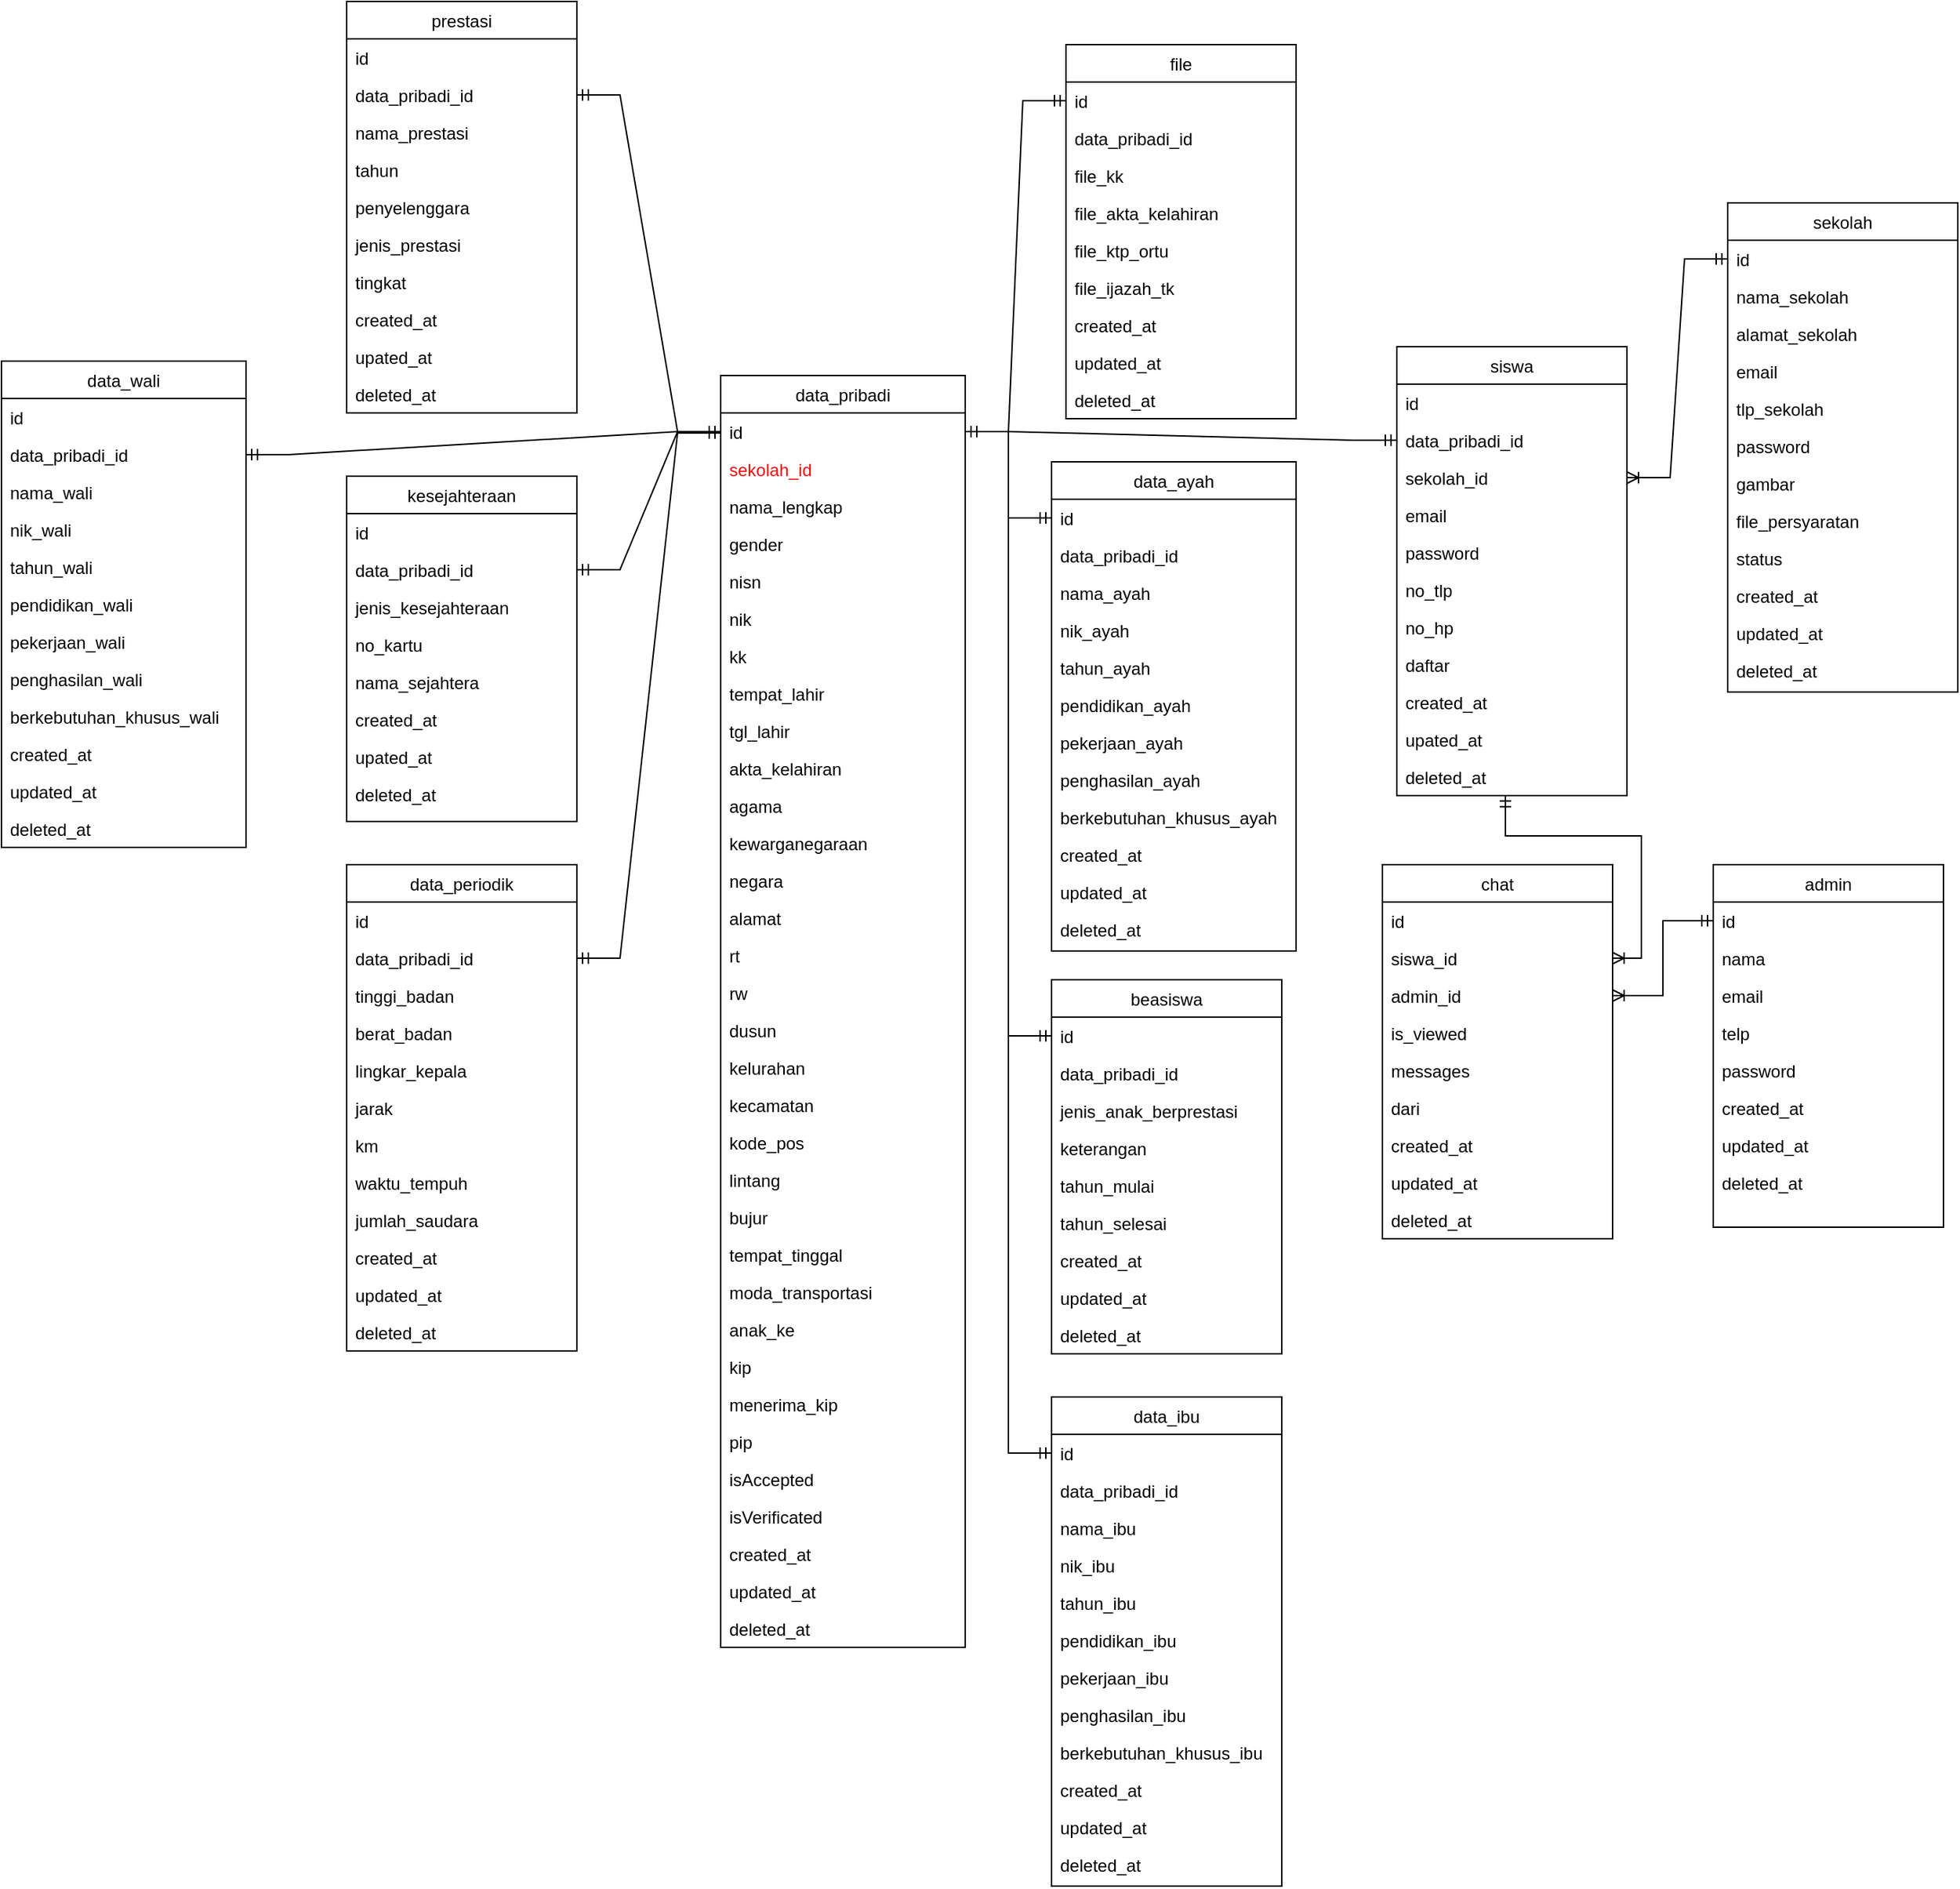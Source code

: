 <mxfile version="21.0.8" type="device"><diagram id="C5RBs43oDa-KdzZeNtuy" name="Page-1"><mxGraphModel dx="1709" dy="1702" grid="1" gridSize="10" guides="1" tooltips="1" connect="1" arrows="1" fold="1" page="1" pageScale="1" pageWidth="827" pageHeight="1169" math="0" shadow="0"><root><mxCell id="WIyWlLk6GJQsqaUBKTNV-0"/><mxCell id="WIyWlLk6GJQsqaUBKTNV-1" parent="WIyWlLk6GJQsqaUBKTNV-0"/><mxCell id="zkfFHV4jXpPFQw0GAbJ--6" value="file" style="swimlane;fontStyle=0;align=center;verticalAlign=top;childLayout=stackLayout;horizontal=1;startSize=26;horizontalStack=0;resizeParent=1;resizeLast=0;collapsible=1;marginBottom=0;rounded=0;shadow=0;strokeWidth=1;" parent="WIyWlLk6GJQsqaUBKTNV-1" vertex="1"><mxGeometry x="290" y="-960" width="160" height="260" as="geometry"><mxRectangle x="130" y="380" width="160" height="26" as="alternateBounds"/></mxGeometry></mxCell><mxCell id="zkfFHV4jXpPFQw0GAbJ--7" value="id" style="text;align=left;verticalAlign=top;spacingLeft=4;spacingRight=4;overflow=hidden;rotatable=0;points=[[0,0.5],[1,0.5]];portConstraint=eastwest;" parent="zkfFHV4jXpPFQw0GAbJ--6" vertex="1"><mxGeometry y="26" width="160" height="26" as="geometry"/></mxCell><mxCell id="zkfFHV4jXpPFQw0GAbJ--8" value="data_pribadi_id" style="text;align=left;verticalAlign=top;spacingLeft=4;spacingRight=4;overflow=hidden;rotatable=0;points=[[0,0.5],[1,0.5]];portConstraint=eastwest;rounded=0;shadow=0;html=0;" parent="zkfFHV4jXpPFQw0GAbJ--6" vertex="1"><mxGeometry y="52" width="160" height="26" as="geometry"/></mxCell><mxCell id="zkfFHV4jXpPFQw0GAbJ--10" value="file_kk" style="text;align=left;verticalAlign=top;spacingLeft=4;spacingRight=4;overflow=hidden;rotatable=0;points=[[0,0.5],[1,0.5]];portConstraint=eastwest;fontStyle=0" parent="zkfFHV4jXpPFQw0GAbJ--6" vertex="1"><mxGeometry y="78" width="160" height="26" as="geometry"/></mxCell><mxCell id="zkfFHV4jXpPFQw0GAbJ--11" value="file_akta_kelahiran" style="text;align=left;verticalAlign=top;spacingLeft=4;spacingRight=4;overflow=hidden;rotatable=0;points=[[0,0.5],[1,0.5]];portConstraint=eastwest;" parent="zkfFHV4jXpPFQw0GAbJ--6" vertex="1"><mxGeometry y="104" width="160" height="26" as="geometry"/></mxCell><mxCell id="XGz8ffp7EtzrBtbNcbw--108" value="file_ktp_ortu" style="text;align=left;verticalAlign=top;spacingLeft=4;spacingRight=4;overflow=hidden;rotatable=0;points=[[0,0.5],[1,0.5]];portConstraint=eastwest;fontStyle=0" parent="zkfFHV4jXpPFQw0GAbJ--6" vertex="1"><mxGeometry y="130" width="160" height="26" as="geometry"/></mxCell><mxCell id="XGz8ffp7EtzrBtbNcbw--109" value="file_ijazah_tk" style="text;align=left;verticalAlign=top;spacingLeft=4;spacingRight=4;overflow=hidden;rotatable=0;points=[[0,0.5],[1,0.5]];portConstraint=eastwest;fontStyle=0" parent="zkfFHV4jXpPFQw0GAbJ--6" vertex="1"><mxGeometry y="156" width="160" height="26" as="geometry"/></mxCell><mxCell id="XGz8ffp7EtzrBtbNcbw--124" value="created_at" style="text;align=left;verticalAlign=top;spacingLeft=4;spacingRight=4;overflow=hidden;rotatable=0;points=[[0,0.5],[1,0.5]];portConstraint=eastwest;fontStyle=0" parent="zkfFHV4jXpPFQw0GAbJ--6" vertex="1"><mxGeometry y="182" width="160" height="26" as="geometry"/></mxCell><mxCell id="XGz8ffp7EtzrBtbNcbw--125" value="updated_at" style="text;align=left;verticalAlign=top;spacingLeft=4;spacingRight=4;overflow=hidden;rotatable=0;points=[[0,0.5],[1,0.5]];portConstraint=eastwest;fontStyle=0" parent="zkfFHV4jXpPFQw0GAbJ--6" vertex="1"><mxGeometry y="208" width="160" height="26" as="geometry"/></mxCell><mxCell id="XGz8ffp7EtzrBtbNcbw--126" value="deleted_at" style="text;align=left;verticalAlign=top;spacingLeft=4;spacingRight=4;overflow=hidden;rotatable=0;points=[[0,0.5],[1,0.5]];portConstraint=eastwest;fontStyle=0" parent="zkfFHV4jXpPFQw0GAbJ--6" vertex="1"><mxGeometry y="234" width="160" height="26" as="geometry"/></mxCell><mxCell id="zkfFHV4jXpPFQw0GAbJ--13" value="beasiswa" style="swimlane;fontStyle=0;align=center;verticalAlign=top;childLayout=stackLayout;horizontal=1;startSize=26;horizontalStack=0;resizeParent=1;resizeLast=0;collapsible=1;marginBottom=0;rounded=0;shadow=0;strokeWidth=1;" parent="WIyWlLk6GJQsqaUBKTNV-1" vertex="1"><mxGeometry x="280" y="-310" width="160" height="260" as="geometry"><mxRectangle x="340" y="380" width="170" height="26" as="alternateBounds"/></mxGeometry></mxCell><mxCell id="zkfFHV4jXpPFQw0GAbJ--14" value="id" style="text;align=left;verticalAlign=top;spacingLeft=4;spacingRight=4;overflow=hidden;rotatable=0;points=[[0,0.5],[1,0.5]];portConstraint=eastwest;" parent="zkfFHV4jXpPFQw0GAbJ--13" vertex="1"><mxGeometry y="26" width="160" height="26" as="geometry"/></mxCell><mxCell id="XGz8ffp7EtzrBtbNcbw--8" value="data_pribadi_id" style="text;align=left;verticalAlign=top;spacingLeft=4;spacingRight=4;overflow=hidden;rotatable=0;points=[[0,0.5],[1,0.5]];portConstraint=eastwest;" parent="zkfFHV4jXpPFQw0GAbJ--13" vertex="1"><mxGeometry y="52" width="160" height="26" as="geometry"/></mxCell><mxCell id="XGz8ffp7EtzrBtbNcbw--9" value="jenis_anak_berprestasi" style="text;align=left;verticalAlign=top;spacingLeft=4;spacingRight=4;overflow=hidden;rotatable=0;points=[[0,0.5],[1,0.5]];portConstraint=eastwest;" parent="zkfFHV4jXpPFQw0GAbJ--13" vertex="1"><mxGeometry y="78" width="160" height="26" as="geometry"/></mxCell><mxCell id="XGz8ffp7EtzrBtbNcbw--10" value="keterangan" style="text;align=left;verticalAlign=top;spacingLeft=4;spacingRight=4;overflow=hidden;rotatable=0;points=[[0,0.5],[1,0.5]];portConstraint=eastwest;" parent="zkfFHV4jXpPFQw0GAbJ--13" vertex="1"><mxGeometry y="104" width="160" height="26" as="geometry"/></mxCell><mxCell id="XGz8ffp7EtzrBtbNcbw--11" value="tahun_mulai" style="text;align=left;verticalAlign=top;spacingLeft=4;spacingRight=4;overflow=hidden;rotatable=0;points=[[0,0.5],[1,0.5]];portConstraint=eastwest;" parent="zkfFHV4jXpPFQw0GAbJ--13" vertex="1"><mxGeometry y="130" width="160" height="26" as="geometry"/></mxCell><mxCell id="XGz8ffp7EtzrBtbNcbw--12" value="tahun_selesai" style="text;align=left;verticalAlign=top;spacingLeft=4;spacingRight=4;overflow=hidden;rotatable=0;points=[[0,0.5],[1,0.5]];portConstraint=eastwest;" parent="zkfFHV4jXpPFQw0GAbJ--13" vertex="1"><mxGeometry y="156" width="160" height="26" as="geometry"/></mxCell><mxCell id="XGz8ffp7EtzrBtbNcbw--29" value="created_at" style="text;align=left;verticalAlign=top;spacingLeft=4;spacingRight=4;overflow=hidden;rotatable=0;points=[[0,0.5],[1,0.5]];portConstraint=eastwest;" parent="zkfFHV4jXpPFQw0GAbJ--13" vertex="1"><mxGeometry y="182" width="160" height="26" as="geometry"/></mxCell><mxCell id="XGz8ffp7EtzrBtbNcbw--30" value="updated_at" style="text;align=left;verticalAlign=top;spacingLeft=4;spacingRight=4;overflow=hidden;rotatable=0;points=[[0,0.5],[1,0.5]];portConstraint=eastwest;" parent="zkfFHV4jXpPFQw0GAbJ--13" vertex="1"><mxGeometry y="208" width="160" height="26" as="geometry"/></mxCell><mxCell id="XGz8ffp7EtzrBtbNcbw--31" value="deleted_at" style="text;align=left;verticalAlign=top;spacingLeft=4;spacingRight=4;overflow=hidden;rotatable=0;points=[[0,0.5],[1,0.5]];portConstraint=eastwest;" parent="zkfFHV4jXpPFQw0GAbJ--13" vertex="1"><mxGeometry y="234" width="160" height="26" as="geometry"/></mxCell><mxCell id="zkfFHV4jXpPFQw0GAbJ--17" value="sekolah" style="swimlane;fontStyle=0;align=center;verticalAlign=top;childLayout=stackLayout;horizontal=1;startSize=26;horizontalStack=0;resizeParent=1;resizeLast=0;collapsible=1;marginBottom=0;rounded=0;shadow=0;strokeWidth=1;" parent="WIyWlLk6GJQsqaUBKTNV-1" vertex="1"><mxGeometry x="750" y="-850" width="160" height="340" as="geometry"><mxRectangle x="550" y="140" width="160" height="26" as="alternateBounds"/></mxGeometry></mxCell><mxCell id="zkfFHV4jXpPFQw0GAbJ--18" value="id" style="text;align=left;verticalAlign=top;spacingLeft=4;spacingRight=4;overflow=hidden;rotatable=0;points=[[0,0.5],[1,0.5]];portConstraint=eastwest;" parent="zkfFHV4jXpPFQw0GAbJ--17" vertex="1"><mxGeometry y="26" width="160" height="26" as="geometry"/></mxCell><mxCell id="zkfFHV4jXpPFQw0GAbJ--19" value="nama_sekolah" style="text;align=left;verticalAlign=top;spacingLeft=4;spacingRight=4;overflow=hidden;rotatable=0;points=[[0,0.5],[1,0.5]];portConstraint=eastwest;rounded=0;shadow=0;html=0;" parent="zkfFHV4jXpPFQw0GAbJ--17" vertex="1"><mxGeometry y="52" width="160" height="26" as="geometry"/></mxCell><mxCell id="zkfFHV4jXpPFQw0GAbJ--20" value="alamat_sekolah" style="text;align=left;verticalAlign=top;spacingLeft=4;spacingRight=4;overflow=hidden;rotatable=0;points=[[0,0.5],[1,0.5]];portConstraint=eastwest;rounded=0;shadow=0;html=0;" parent="zkfFHV4jXpPFQw0GAbJ--17" vertex="1"><mxGeometry y="78" width="160" height="26" as="geometry"/></mxCell><mxCell id="zkfFHV4jXpPFQw0GAbJ--21" value="email" style="text;align=left;verticalAlign=top;spacingLeft=4;spacingRight=4;overflow=hidden;rotatable=0;points=[[0,0.5],[1,0.5]];portConstraint=eastwest;rounded=0;shadow=0;html=0;" parent="zkfFHV4jXpPFQw0GAbJ--17" vertex="1"><mxGeometry y="104" width="160" height="26" as="geometry"/></mxCell><mxCell id="zkfFHV4jXpPFQw0GAbJ--22" value="tlp_sekolah" style="text;align=left;verticalAlign=top;spacingLeft=4;spacingRight=4;overflow=hidden;rotatable=0;points=[[0,0.5],[1,0.5]];portConstraint=eastwest;rounded=0;shadow=0;html=0;" parent="zkfFHV4jXpPFQw0GAbJ--17" vertex="1"><mxGeometry y="130" width="160" height="26" as="geometry"/></mxCell><mxCell id="XGz8ffp7EtzrBtbNcbw--4" value="password" style="text;align=left;verticalAlign=top;spacingLeft=4;spacingRight=4;overflow=hidden;rotatable=0;points=[[0,0.5],[1,0.5]];portConstraint=eastwest;rounded=0;shadow=0;html=0;" parent="zkfFHV4jXpPFQw0GAbJ--17" vertex="1"><mxGeometry y="156" width="160" height="26" as="geometry"/></mxCell><mxCell id="XGz8ffp7EtzrBtbNcbw--5" value="gambar" style="text;align=left;verticalAlign=top;spacingLeft=4;spacingRight=4;overflow=hidden;rotatable=0;points=[[0,0.5],[1,0.5]];portConstraint=eastwest;rounded=0;shadow=0;html=0;" parent="zkfFHV4jXpPFQw0GAbJ--17" vertex="1"><mxGeometry y="182" width="160" height="26" as="geometry"/></mxCell><mxCell id="XGz8ffp7EtzrBtbNcbw--6" value="file_persyaratan" style="text;align=left;verticalAlign=top;spacingLeft=4;spacingRight=4;overflow=hidden;rotatable=0;points=[[0,0.5],[1,0.5]];portConstraint=eastwest;rounded=0;shadow=0;html=0;" parent="zkfFHV4jXpPFQw0GAbJ--17" vertex="1"><mxGeometry y="208" width="160" height="26" as="geometry"/></mxCell><mxCell id="XGz8ffp7EtzrBtbNcbw--7" value="status" style="text;align=left;verticalAlign=top;spacingLeft=4;spacingRight=4;overflow=hidden;rotatable=0;points=[[0,0.5],[1,0.5]];portConstraint=eastwest;rounded=0;shadow=0;html=0;" parent="zkfFHV4jXpPFQw0GAbJ--17" vertex="1"><mxGeometry y="234" width="160" height="26" as="geometry"/></mxCell><mxCell id="XGz8ffp7EtzrBtbNcbw--23" value="created_at" style="text;align=left;verticalAlign=top;spacingLeft=4;spacingRight=4;overflow=hidden;rotatable=0;points=[[0,0.5],[1,0.5]];portConstraint=eastwest;rounded=0;shadow=0;html=0;" parent="zkfFHV4jXpPFQw0GAbJ--17" vertex="1"><mxGeometry y="260" width="160" height="26" as="geometry"/></mxCell><mxCell id="XGz8ffp7EtzrBtbNcbw--24" value="updated_at" style="text;align=left;verticalAlign=top;spacingLeft=4;spacingRight=4;overflow=hidden;rotatable=0;points=[[0,0.5],[1,0.5]];portConstraint=eastwest;rounded=0;shadow=0;html=0;" parent="zkfFHV4jXpPFQw0GAbJ--17" vertex="1"><mxGeometry y="286" width="160" height="26" as="geometry"/></mxCell><mxCell id="XGz8ffp7EtzrBtbNcbw--25" value="deleted_at" style="text;align=left;verticalAlign=top;spacingLeft=4;spacingRight=4;overflow=hidden;rotatable=0;points=[[0,0.5],[1,0.5]];portConstraint=eastwest;rounded=0;shadow=0;html=0;" parent="zkfFHV4jXpPFQw0GAbJ--17" vertex="1"><mxGeometry y="312" width="160" height="26" as="geometry"/></mxCell><mxCell id="XGz8ffp7EtzrBtbNcbw--13" value="data_ayah" style="swimlane;fontStyle=0;align=center;verticalAlign=top;childLayout=stackLayout;horizontal=1;startSize=26;horizontalStack=0;resizeParent=1;resizeLast=0;collapsible=1;marginBottom=0;rounded=0;shadow=0;strokeWidth=1;" parent="WIyWlLk6GJQsqaUBKTNV-1" vertex="1"><mxGeometry x="280" y="-670" width="170" height="340" as="geometry"><mxRectangle x="550" y="140" width="160" height="26" as="alternateBounds"/></mxGeometry></mxCell><mxCell id="XGz8ffp7EtzrBtbNcbw--14" value="id" style="text;align=left;verticalAlign=top;spacingLeft=4;spacingRight=4;overflow=hidden;rotatable=0;points=[[0,0.5],[1,0.5]];portConstraint=eastwest;" parent="XGz8ffp7EtzrBtbNcbw--13" vertex="1"><mxGeometry y="26" width="170" height="26" as="geometry"/></mxCell><mxCell id="XGz8ffp7EtzrBtbNcbw--70" value="data_pribadi_id" style="text;align=left;verticalAlign=top;spacingLeft=4;spacingRight=4;overflow=hidden;rotatable=0;points=[[0,0.5],[1,0.5]];portConstraint=eastwest;rounded=0;shadow=0;html=0;" parent="XGz8ffp7EtzrBtbNcbw--13" vertex="1"><mxGeometry y="52" width="170" height="26" as="geometry"/></mxCell><mxCell id="XGz8ffp7EtzrBtbNcbw--15" value="nama_ayah" style="text;align=left;verticalAlign=top;spacingLeft=4;spacingRight=4;overflow=hidden;rotatable=0;points=[[0,0.5],[1,0.5]];portConstraint=eastwest;rounded=0;shadow=0;html=0;" parent="XGz8ffp7EtzrBtbNcbw--13" vertex="1"><mxGeometry y="78" width="170" height="26" as="geometry"/></mxCell><mxCell id="XGz8ffp7EtzrBtbNcbw--16" value="nik_ayah" style="text;align=left;verticalAlign=top;spacingLeft=4;spacingRight=4;overflow=hidden;rotatable=0;points=[[0,0.5],[1,0.5]];portConstraint=eastwest;rounded=0;shadow=0;html=0;" parent="XGz8ffp7EtzrBtbNcbw--13" vertex="1"><mxGeometry y="104" width="170" height="26" as="geometry"/></mxCell><mxCell id="XGz8ffp7EtzrBtbNcbw--17" value="tahun_ayah" style="text;align=left;verticalAlign=top;spacingLeft=4;spacingRight=4;overflow=hidden;rotatable=0;points=[[0,0.5],[1,0.5]];portConstraint=eastwest;rounded=0;shadow=0;html=0;" parent="XGz8ffp7EtzrBtbNcbw--13" vertex="1"><mxGeometry y="130" width="170" height="26" as="geometry"/></mxCell><mxCell id="XGz8ffp7EtzrBtbNcbw--18" value="pendidikan_ayah" style="text;align=left;verticalAlign=top;spacingLeft=4;spacingRight=4;overflow=hidden;rotatable=0;points=[[0,0.5],[1,0.5]];portConstraint=eastwest;rounded=0;shadow=0;html=0;" parent="XGz8ffp7EtzrBtbNcbw--13" vertex="1"><mxGeometry y="156" width="170" height="26" as="geometry"/></mxCell><mxCell id="XGz8ffp7EtzrBtbNcbw--19" value="pekerjaan_ayah" style="text;align=left;verticalAlign=top;spacingLeft=4;spacingRight=4;overflow=hidden;rotatable=0;points=[[0,0.5],[1,0.5]];portConstraint=eastwest;rounded=0;shadow=0;html=0;" parent="XGz8ffp7EtzrBtbNcbw--13" vertex="1"><mxGeometry y="182" width="170" height="26" as="geometry"/></mxCell><mxCell id="XGz8ffp7EtzrBtbNcbw--20" value="penghasilan_ayah" style="text;align=left;verticalAlign=top;spacingLeft=4;spacingRight=4;overflow=hidden;rotatable=0;points=[[0,0.5],[1,0.5]];portConstraint=eastwest;rounded=0;shadow=0;html=0;" parent="XGz8ffp7EtzrBtbNcbw--13" vertex="1"><mxGeometry y="208" width="170" height="26" as="geometry"/></mxCell><mxCell id="XGz8ffp7EtzrBtbNcbw--21" value="berkebutuhan_khusus_ayah" style="text;align=left;verticalAlign=top;spacingLeft=4;spacingRight=4;overflow=hidden;rotatable=0;points=[[0,0.5],[1,0.5]];portConstraint=eastwest;rounded=0;shadow=0;html=0;" parent="XGz8ffp7EtzrBtbNcbw--13" vertex="1"><mxGeometry y="234" width="170" height="26" as="geometry"/></mxCell><mxCell id="XGz8ffp7EtzrBtbNcbw--22" value="created_at" style="text;align=left;verticalAlign=top;spacingLeft=4;spacingRight=4;overflow=hidden;rotatable=0;points=[[0,0.5],[1,0.5]];portConstraint=eastwest;rounded=0;shadow=0;html=0;" parent="XGz8ffp7EtzrBtbNcbw--13" vertex="1"><mxGeometry y="260" width="170" height="26" as="geometry"/></mxCell><mxCell id="XGz8ffp7EtzrBtbNcbw--32" value="updated_at" style="text;align=left;verticalAlign=top;spacingLeft=4;spacingRight=4;overflow=hidden;rotatable=0;points=[[0,0.5],[1,0.5]];portConstraint=eastwest;rounded=0;shadow=0;html=0;" parent="XGz8ffp7EtzrBtbNcbw--13" vertex="1"><mxGeometry y="286" width="170" height="26" as="geometry"/></mxCell><mxCell id="XGz8ffp7EtzrBtbNcbw--33" value="deleted_at" style="text;align=left;verticalAlign=top;spacingLeft=4;spacingRight=4;overflow=hidden;rotatable=0;points=[[0,0.5],[1,0.5]];portConstraint=eastwest;rounded=0;shadow=0;html=0;" parent="XGz8ffp7EtzrBtbNcbw--13" vertex="1"><mxGeometry y="312" width="170" height="26" as="geometry"/></mxCell><mxCell id="XGz8ffp7EtzrBtbNcbw--34" value="data_ibu" style="swimlane;fontStyle=0;align=center;verticalAlign=top;childLayout=stackLayout;horizontal=1;startSize=26;horizontalStack=0;resizeParent=1;resizeLast=0;collapsible=1;marginBottom=0;rounded=0;shadow=0;strokeWidth=1;" parent="WIyWlLk6GJQsqaUBKTNV-1" vertex="1"><mxGeometry x="280" y="-20" width="160" height="340" as="geometry"><mxRectangle x="550" y="140" width="160" height="26" as="alternateBounds"/></mxGeometry></mxCell><mxCell id="XGz8ffp7EtzrBtbNcbw--35" value="id" style="text;align=left;verticalAlign=top;spacingLeft=4;spacingRight=4;overflow=hidden;rotatable=0;points=[[0,0.5],[1,0.5]];portConstraint=eastwest;" parent="XGz8ffp7EtzrBtbNcbw--34" vertex="1"><mxGeometry y="26" width="160" height="26" as="geometry"/></mxCell><mxCell id="XGz8ffp7EtzrBtbNcbw--71" value="data_pribadi_id" style="text;align=left;verticalAlign=top;spacingLeft=4;spacingRight=4;overflow=hidden;rotatable=0;points=[[0,0.5],[1,0.5]];portConstraint=eastwest;rounded=0;shadow=0;html=0;" parent="XGz8ffp7EtzrBtbNcbw--34" vertex="1"><mxGeometry y="52" width="160" height="26" as="geometry"/></mxCell><mxCell id="XGz8ffp7EtzrBtbNcbw--36" value="nama_ibu" style="text;align=left;verticalAlign=top;spacingLeft=4;spacingRight=4;overflow=hidden;rotatable=0;points=[[0,0.5],[1,0.5]];portConstraint=eastwest;rounded=0;shadow=0;html=0;" parent="XGz8ffp7EtzrBtbNcbw--34" vertex="1"><mxGeometry y="78" width="160" height="26" as="geometry"/></mxCell><mxCell id="XGz8ffp7EtzrBtbNcbw--37" value="nik_ibu" style="text;align=left;verticalAlign=top;spacingLeft=4;spacingRight=4;overflow=hidden;rotatable=0;points=[[0,0.5],[1,0.5]];portConstraint=eastwest;rounded=0;shadow=0;html=0;" parent="XGz8ffp7EtzrBtbNcbw--34" vertex="1"><mxGeometry y="104" width="160" height="26" as="geometry"/></mxCell><mxCell id="XGz8ffp7EtzrBtbNcbw--38" value="tahun_ibu" style="text;align=left;verticalAlign=top;spacingLeft=4;spacingRight=4;overflow=hidden;rotatable=0;points=[[0,0.5],[1,0.5]];portConstraint=eastwest;rounded=0;shadow=0;html=0;" parent="XGz8ffp7EtzrBtbNcbw--34" vertex="1"><mxGeometry y="130" width="160" height="26" as="geometry"/></mxCell><mxCell id="XGz8ffp7EtzrBtbNcbw--39" value="pendidikan_ibu" style="text;align=left;verticalAlign=top;spacingLeft=4;spacingRight=4;overflow=hidden;rotatable=0;points=[[0,0.5],[1,0.5]];portConstraint=eastwest;rounded=0;shadow=0;html=0;" parent="XGz8ffp7EtzrBtbNcbw--34" vertex="1"><mxGeometry y="156" width="160" height="26" as="geometry"/></mxCell><mxCell id="XGz8ffp7EtzrBtbNcbw--40" value="pekerjaan_ibu" style="text;align=left;verticalAlign=top;spacingLeft=4;spacingRight=4;overflow=hidden;rotatable=0;points=[[0,0.5],[1,0.5]];portConstraint=eastwest;rounded=0;shadow=0;html=0;" parent="XGz8ffp7EtzrBtbNcbw--34" vertex="1"><mxGeometry y="182" width="160" height="26" as="geometry"/></mxCell><mxCell id="XGz8ffp7EtzrBtbNcbw--41" value="penghasilan_ibu" style="text;align=left;verticalAlign=top;spacingLeft=4;spacingRight=4;overflow=hidden;rotatable=0;points=[[0,0.5],[1,0.5]];portConstraint=eastwest;rounded=0;shadow=0;html=0;" parent="XGz8ffp7EtzrBtbNcbw--34" vertex="1"><mxGeometry y="208" width="160" height="26" as="geometry"/></mxCell><mxCell id="XGz8ffp7EtzrBtbNcbw--42" value="berkebutuhan_khusus_ibu" style="text;align=left;verticalAlign=top;spacingLeft=4;spacingRight=4;overflow=hidden;rotatable=0;points=[[0,0.5],[1,0.5]];portConstraint=eastwest;rounded=0;shadow=0;html=0;" parent="XGz8ffp7EtzrBtbNcbw--34" vertex="1"><mxGeometry y="234" width="160" height="26" as="geometry"/></mxCell><mxCell id="XGz8ffp7EtzrBtbNcbw--43" value="created_at" style="text;align=left;verticalAlign=top;spacingLeft=4;spacingRight=4;overflow=hidden;rotatable=0;points=[[0,0.5],[1,0.5]];portConstraint=eastwest;rounded=0;shadow=0;html=0;" parent="XGz8ffp7EtzrBtbNcbw--34" vertex="1"><mxGeometry y="260" width="160" height="26" as="geometry"/></mxCell><mxCell id="XGz8ffp7EtzrBtbNcbw--44" value="updated_at" style="text;align=left;verticalAlign=top;spacingLeft=4;spacingRight=4;overflow=hidden;rotatable=0;points=[[0,0.5],[1,0.5]];portConstraint=eastwest;rounded=0;shadow=0;html=0;" parent="XGz8ffp7EtzrBtbNcbw--34" vertex="1"><mxGeometry y="286" width="160" height="26" as="geometry"/></mxCell><mxCell id="XGz8ffp7EtzrBtbNcbw--45" value="deleted_at" style="text;align=left;verticalAlign=top;spacingLeft=4;spacingRight=4;overflow=hidden;rotatable=0;points=[[0,0.5],[1,0.5]];portConstraint=eastwest;rounded=0;shadow=0;html=0;" parent="XGz8ffp7EtzrBtbNcbw--34" vertex="1"><mxGeometry y="312" width="160" height="26" as="geometry"/></mxCell><mxCell id="XGz8ffp7EtzrBtbNcbw--46" value="data_wali" style="swimlane;fontStyle=0;align=center;verticalAlign=top;childLayout=stackLayout;horizontal=1;startSize=26;horizontalStack=0;resizeParent=1;resizeLast=0;collapsible=1;marginBottom=0;rounded=0;shadow=0;strokeWidth=1;" parent="WIyWlLk6GJQsqaUBKTNV-1" vertex="1"><mxGeometry x="-450" y="-740" width="170" height="338" as="geometry"><mxRectangle x="550" y="140" width="160" height="26" as="alternateBounds"/></mxGeometry></mxCell><mxCell id="XGz8ffp7EtzrBtbNcbw--47" value="id" style="text;align=left;verticalAlign=top;spacingLeft=4;spacingRight=4;overflow=hidden;rotatable=0;points=[[0,0.5],[1,0.5]];portConstraint=eastwest;" parent="XGz8ffp7EtzrBtbNcbw--46" vertex="1"><mxGeometry y="26" width="170" height="26" as="geometry"/></mxCell><mxCell id="XGz8ffp7EtzrBtbNcbw--72" value="data_pribadi_id" style="text;align=left;verticalAlign=top;spacingLeft=4;spacingRight=4;overflow=hidden;rotatable=0;points=[[0,0.5],[1,0.5]];portConstraint=eastwest;rounded=0;shadow=0;html=0;" parent="XGz8ffp7EtzrBtbNcbw--46" vertex="1"><mxGeometry y="52" width="170" height="26" as="geometry"/></mxCell><mxCell id="XGz8ffp7EtzrBtbNcbw--48" value="nama_wali" style="text;align=left;verticalAlign=top;spacingLeft=4;spacingRight=4;overflow=hidden;rotatable=0;points=[[0,0.5],[1,0.5]];portConstraint=eastwest;rounded=0;shadow=0;html=0;" parent="XGz8ffp7EtzrBtbNcbw--46" vertex="1"><mxGeometry y="78" width="170" height="26" as="geometry"/></mxCell><mxCell id="XGz8ffp7EtzrBtbNcbw--49" value="nik_wali" style="text;align=left;verticalAlign=top;spacingLeft=4;spacingRight=4;overflow=hidden;rotatable=0;points=[[0,0.5],[1,0.5]];portConstraint=eastwest;rounded=0;shadow=0;html=0;" parent="XGz8ffp7EtzrBtbNcbw--46" vertex="1"><mxGeometry y="104" width="170" height="26" as="geometry"/></mxCell><mxCell id="XGz8ffp7EtzrBtbNcbw--50" value="tahun_wali" style="text;align=left;verticalAlign=top;spacingLeft=4;spacingRight=4;overflow=hidden;rotatable=0;points=[[0,0.5],[1,0.5]];portConstraint=eastwest;rounded=0;shadow=0;html=0;" parent="XGz8ffp7EtzrBtbNcbw--46" vertex="1"><mxGeometry y="130" width="170" height="26" as="geometry"/></mxCell><mxCell id="XGz8ffp7EtzrBtbNcbw--51" value="pendidikan_wali" style="text;align=left;verticalAlign=top;spacingLeft=4;spacingRight=4;overflow=hidden;rotatable=0;points=[[0,0.5],[1,0.5]];portConstraint=eastwest;rounded=0;shadow=0;html=0;" parent="XGz8ffp7EtzrBtbNcbw--46" vertex="1"><mxGeometry y="156" width="170" height="26" as="geometry"/></mxCell><mxCell id="XGz8ffp7EtzrBtbNcbw--52" value="pekerjaan_wali" style="text;align=left;verticalAlign=top;spacingLeft=4;spacingRight=4;overflow=hidden;rotatable=0;points=[[0,0.5],[1,0.5]];portConstraint=eastwest;rounded=0;shadow=0;html=0;" parent="XGz8ffp7EtzrBtbNcbw--46" vertex="1"><mxGeometry y="182" width="170" height="26" as="geometry"/></mxCell><mxCell id="XGz8ffp7EtzrBtbNcbw--53" value="penghasilan_wali" style="text;align=left;verticalAlign=top;spacingLeft=4;spacingRight=4;overflow=hidden;rotatable=0;points=[[0,0.5],[1,0.5]];portConstraint=eastwest;rounded=0;shadow=0;html=0;" parent="XGz8ffp7EtzrBtbNcbw--46" vertex="1"><mxGeometry y="208" width="170" height="26" as="geometry"/></mxCell><mxCell id="XGz8ffp7EtzrBtbNcbw--54" value="berkebutuhan_khusus_wali" style="text;align=left;verticalAlign=top;spacingLeft=4;spacingRight=4;overflow=hidden;rotatable=0;points=[[0,0.5],[1,0.5]];portConstraint=eastwest;rounded=0;shadow=0;html=0;" parent="XGz8ffp7EtzrBtbNcbw--46" vertex="1"><mxGeometry y="234" width="170" height="26" as="geometry"/></mxCell><mxCell id="XGz8ffp7EtzrBtbNcbw--55" value="created_at" style="text;align=left;verticalAlign=top;spacingLeft=4;spacingRight=4;overflow=hidden;rotatable=0;points=[[0,0.5],[1,0.5]];portConstraint=eastwest;rounded=0;shadow=0;html=0;" parent="XGz8ffp7EtzrBtbNcbw--46" vertex="1"><mxGeometry y="260" width="170" height="26" as="geometry"/></mxCell><mxCell id="XGz8ffp7EtzrBtbNcbw--56" value="updated_at" style="text;align=left;verticalAlign=top;spacingLeft=4;spacingRight=4;overflow=hidden;rotatable=0;points=[[0,0.5],[1,0.5]];portConstraint=eastwest;rounded=0;shadow=0;html=0;" parent="XGz8ffp7EtzrBtbNcbw--46" vertex="1"><mxGeometry y="286" width="170" height="26" as="geometry"/></mxCell><mxCell id="XGz8ffp7EtzrBtbNcbw--57" value="deleted_at" style="text;align=left;verticalAlign=top;spacingLeft=4;spacingRight=4;overflow=hidden;rotatable=0;points=[[0,0.5],[1,0.5]];portConstraint=eastwest;rounded=0;shadow=0;html=0;" parent="XGz8ffp7EtzrBtbNcbw--46" vertex="1"><mxGeometry y="312" width="170" height="26" as="geometry"/></mxCell><mxCell id="XGz8ffp7EtzrBtbNcbw--58" value="data_periodik" style="swimlane;fontStyle=0;align=center;verticalAlign=top;childLayout=stackLayout;horizontal=1;startSize=26;horizontalStack=0;resizeParent=1;resizeLast=0;collapsible=1;marginBottom=0;rounded=0;shadow=0;strokeWidth=1;" parent="WIyWlLk6GJQsqaUBKTNV-1" vertex="1"><mxGeometry x="-210" y="-390" width="160" height="338" as="geometry"><mxRectangle x="550" y="140" width="160" height="26" as="alternateBounds"/></mxGeometry></mxCell><mxCell id="XGz8ffp7EtzrBtbNcbw--59" value="id" style="text;align=left;verticalAlign=top;spacingLeft=4;spacingRight=4;overflow=hidden;rotatable=0;points=[[0,0.5],[1,0.5]];portConstraint=eastwest;" parent="XGz8ffp7EtzrBtbNcbw--58" vertex="1"><mxGeometry y="26" width="160" height="26" as="geometry"/></mxCell><mxCell id="XGz8ffp7EtzrBtbNcbw--60" value="data_pribadi_id" style="text;align=left;verticalAlign=top;spacingLeft=4;spacingRight=4;overflow=hidden;rotatable=0;points=[[0,0.5],[1,0.5]];portConstraint=eastwest;rounded=0;shadow=0;html=0;" parent="XGz8ffp7EtzrBtbNcbw--58" vertex="1"><mxGeometry y="52" width="160" height="26" as="geometry"/></mxCell><mxCell id="XGz8ffp7EtzrBtbNcbw--61" value="tinggi_badan" style="text;align=left;verticalAlign=top;spacingLeft=4;spacingRight=4;overflow=hidden;rotatable=0;points=[[0,0.5],[1,0.5]];portConstraint=eastwest;rounded=0;shadow=0;html=0;" parent="XGz8ffp7EtzrBtbNcbw--58" vertex="1"><mxGeometry y="78" width="160" height="26" as="geometry"/></mxCell><mxCell id="XGz8ffp7EtzrBtbNcbw--62" value="berat_badan" style="text;align=left;verticalAlign=top;spacingLeft=4;spacingRight=4;overflow=hidden;rotatable=0;points=[[0,0.5],[1,0.5]];portConstraint=eastwest;rounded=0;shadow=0;html=0;" parent="XGz8ffp7EtzrBtbNcbw--58" vertex="1"><mxGeometry y="104" width="160" height="26" as="geometry"/></mxCell><mxCell id="XGz8ffp7EtzrBtbNcbw--63" value="lingkar_kepala" style="text;align=left;verticalAlign=top;spacingLeft=4;spacingRight=4;overflow=hidden;rotatable=0;points=[[0,0.5],[1,0.5]];portConstraint=eastwest;rounded=0;shadow=0;html=0;" parent="XGz8ffp7EtzrBtbNcbw--58" vertex="1"><mxGeometry y="130" width="160" height="26" as="geometry"/></mxCell><mxCell id="XGz8ffp7EtzrBtbNcbw--64" value="jarak" style="text;align=left;verticalAlign=top;spacingLeft=4;spacingRight=4;overflow=hidden;rotatable=0;points=[[0,0.5],[1,0.5]];portConstraint=eastwest;rounded=0;shadow=0;html=0;" parent="XGz8ffp7EtzrBtbNcbw--58" vertex="1"><mxGeometry y="156" width="160" height="26" as="geometry"/></mxCell><mxCell id="XGz8ffp7EtzrBtbNcbw--65" value="km" style="text;align=left;verticalAlign=top;spacingLeft=4;spacingRight=4;overflow=hidden;rotatable=0;points=[[0,0.5],[1,0.5]];portConstraint=eastwest;rounded=0;shadow=0;html=0;" parent="XGz8ffp7EtzrBtbNcbw--58" vertex="1"><mxGeometry y="182" width="160" height="26" as="geometry"/></mxCell><mxCell id="XGz8ffp7EtzrBtbNcbw--66" value="waktu_tempuh" style="text;align=left;verticalAlign=top;spacingLeft=4;spacingRight=4;overflow=hidden;rotatable=0;points=[[0,0.5],[1,0.5]];portConstraint=eastwest;rounded=0;shadow=0;html=0;" parent="XGz8ffp7EtzrBtbNcbw--58" vertex="1"><mxGeometry y="208" width="160" height="26" as="geometry"/></mxCell><mxCell id="XGz8ffp7EtzrBtbNcbw--67" value="jumlah_saudara" style="text;align=left;verticalAlign=top;spacingLeft=4;spacingRight=4;overflow=hidden;rotatable=0;points=[[0,0.5],[1,0.5]];portConstraint=eastwest;rounded=0;shadow=0;html=0;" parent="XGz8ffp7EtzrBtbNcbw--58" vertex="1"><mxGeometry y="234" width="160" height="26" as="geometry"/></mxCell><mxCell id="XGz8ffp7EtzrBtbNcbw--68" value="created_at" style="text;align=left;verticalAlign=top;spacingLeft=4;spacingRight=4;overflow=hidden;rotatable=0;points=[[0,0.5],[1,0.5]];portConstraint=eastwest;rounded=0;shadow=0;html=0;" parent="XGz8ffp7EtzrBtbNcbw--58" vertex="1"><mxGeometry y="260" width="160" height="26" as="geometry"/></mxCell><mxCell id="XGz8ffp7EtzrBtbNcbw--73" value="updated_at" style="text;align=left;verticalAlign=top;spacingLeft=4;spacingRight=4;overflow=hidden;rotatable=0;points=[[0,0.5],[1,0.5]];portConstraint=eastwest;rounded=0;shadow=0;html=0;" parent="XGz8ffp7EtzrBtbNcbw--58" vertex="1"><mxGeometry y="286" width="160" height="26" as="geometry"/></mxCell><mxCell id="XGz8ffp7EtzrBtbNcbw--69" value="deleted_at" style="text;align=left;verticalAlign=top;spacingLeft=4;spacingRight=4;overflow=hidden;rotatable=0;points=[[0,0.5],[1,0.5]];portConstraint=eastwest;rounded=0;shadow=0;html=0;" parent="XGz8ffp7EtzrBtbNcbw--58" vertex="1"><mxGeometry y="312" width="160" height="26" as="geometry"/></mxCell><mxCell id="XGz8ffp7EtzrBtbNcbw--74" value="data_pribadi" style="swimlane;fontStyle=0;align=center;verticalAlign=top;childLayout=stackLayout;horizontal=1;startSize=26;horizontalStack=0;resizeParent=1;resizeLast=0;collapsible=1;marginBottom=0;rounded=0;shadow=0;strokeWidth=1;" parent="WIyWlLk6GJQsqaUBKTNV-1" vertex="1"><mxGeometry x="50" y="-730" width="170" height="884" as="geometry"><mxRectangle x="550" y="140" width="160" height="26" as="alternateBounds"/></mxGeometry></mxCell><mxCell id="XGz8ffp7EtzrBtbNcbw--75" value="id" style="text;align=left;verticalAlign=top;spacingLeft=4;spacingRight=4;overflow=hidden;rotatable=0;points=[[0,0.5],[1,0.5]];portConstraint=eastwest;" parent="XGz8ffp7EtzrBtbNcbw--74" vertex="1"><mxGeometry y="26" width="170" height="26" as="geometry"/></mxCell><mxCell id="XGz8ffp7EtzrBtbNcbw--76" value="sekolah_id" style="text;align=left;verticalAlign=top;spacingLeft=4;spacingRight=4;overflow=hidden;rotatable=0;points=[[0,0.5],[1,0.5]];portConstraint=eastwest;rounded=0;shadow=0;html=0;fontColor=#ed0c0c;" parent="XGz8ffp7EtzrBtbNcbw--74" vertex="1"><mxGeometry y="52" width="170" height="26" as="geometry"/></mxCell><mxCell id="XGz8ffp7EtzrBtbNcbw--77" value="nama_lengkap" style="text;align=left;verticalAlign=top;spacingLeft=4;spacingRight=4;overflow=hidden;rotatable=0;points=[[0,0.5],[1,0.5]];portConstraint=eastwest;rounded=0;shadow=0;html=0;" parent="XGz8ffp7EtzrBtbNcbw--74" vertex="1"><mxGeometry y="78" width="170" height="26" as="geometry"/></mxCell><mxCell id="XGz8ffp7EtzrBtbNcbw--78" value="gender" style="text;align=left;verticalAlign=top;spacingLeft=4;spacingRight=4;overflow=hidden;rotatable=0;points=[[0,0.5],[1,0.5]];portConstraint=eastwest;rounded=0;shadow=0;html=0;" parent="XGz8ffp7EtzrBtbNcbw--74" vertex="1"><mxGeometry y="104" width="170" height="26" as="geometry"/></mxCell><mxCell id="XGz8ffp7EtzrBtbNcbw--79" value="nisn" style="text;align=left;verticalAlign=top;spacingLeft=4;spacingRight=4;overflow=hidden;rotatable=0;points=[[0,0.5],[1,0.5]];portConstraint=eastwest;rounded=0;shadow=0;html=0;" parent="XGz8ffp7EtzrBtbNcbw--74" vertex="1"><mxGeometry y="130" width="170" height="26" as="geometry"/></mxCell><mxCell id="XGz8ffp7EtzrBtbNcbw--80" value="nik" style="text;align=left;verticalAlign=top;spacingLeft=4;spacingRight=4;overflow=hidden;rotatable=0;points=[[0,0.5],[1,0.5]];portConstraint=eastwest;rounded=0;shadow=0;html=0;" parent="XGz8ffp7EtzrBtbNcbw--74" vertex="1"><mxGeometry y="156" width="170" height="26" as="geometry"/></mxCell><mxCell id="XGz8ffp7EtzrBtbNcbw--81" value="kk" style="text;align=left;verticalAlign=top;spacingLeft=4;spacingRight=4;overflow=hidden;rotatable=0;points=[[0,0.5],[1,0.5]];portConstraint=eastwest;rounded=0;shadow=0;html=0;" parent="XGz8ffp7EtzrBtbNcbw--74" vertex="1"><mxGeometry y="182" width="170" height="26" as="geometry"/></mxCell><mxCell id="XGz8ffp7EtzrBtbNcbw--82" value="tempat_lahir" style="text;align=left;verticalAlign=top;spacingLeft=4;spacingRight=4;overflow=hidden;rotatable=0;points=[[0,0.5],[1,0.5]];portConstraint=eastwest;rounded=0;shadow=0;html=0;" parent="XGz8ffp7EtzrBtbNcbw--74" vertex="1"><mxGeometry y="208" width="170" height="26" as="geometry"/></mxCell><mxCell id="XGz8ffp7EtzrBtbNcbw--83" value="tgl_lahir" style="text;align=left;verticalAlign=top;spacingLeft=4;spacingRight=4;overflow=hidden;rotatable=0;points=[[0,0.5],[1,0.5]];portConstraint=eastwest;rounded=0;shadow=0;html=0;" parent="XGz8ffp7EtzrBtbNcbw--74" vertex="1"><mxGeometry y="234" width="170" height="26" as="geometry"/></mxCell><mxCell id="XGz8ffp7EtzrBtbNcbw--84" value="akta_kelahiran" style="text;align=left;verticalAlign=top;spacingLeft=4;spacingRight=4;overflow=hidden;rotatable=0;points=[[0,0.5],[1,0.5]];portConstraint=eastwest;rounded=0;shadow=0;html=0;" parent="XGz8ffp7EtzrBtbNcbw--74" vertex="1"><mxGeometry y="260" width="170" height="26" as="geometry"/></mxCell><mxCell id="XGz8ffp7EtzrBtbNcbw--85" value="agama" style="text;align=left;verticalAlign=top;spacingLeft=4;spacingRight=4;overflow=hidden;rotatable=0;points=[[0,0.5],[1,0.5]];portConstraint=eastwest;rounded=0;shadow=0;html=0;" parent="XGz8ffp7EtzrBtbNcbw--74" vertex="1"><mxGeometry y="286" width="170" height="26" as="geometry"/></mxCell><mxCell id="XGz8ffp7EtzrBtbNcbw--86" value="kewarganegaraan" style="text;align=left;verticalAlign=top;spacingLeft=4;spacingRight=4;overflow=hidden;rotatable=0;points=[[0,0.5],[1,0.5]];portConstraint=eastwest;rounded=0;shadow=0;html=0;" parent="XGz8ffp7EtzrBtbNcbw--74" vertex="1"><mxGeometry y="312" width="170" height="26" as="geometry"/></mxCell><mxCell id="XGz8ffp7EtzrBtbNcbw--87" value="negara" style="text;align=left;verticalAlign=top;spacingLeft=4;spacingRight=4;overflow=hidden;rotatable=0;points=[[0,0.5],[1,0.5]];portConstraint=eastwest;rounded=0;shadow=0;html=0;" parent="XGz8ffp7EtzrBtbNcbw--74" vertex="1"><mxGeometry y="338" width="170" height="26" as="geometry"/></mxCell><mxCell id="XGz8ffp7EtzrBtbNcbw--88" value="alamat" style="text;align=left;verticalAlign=top;spacingLeft=4;spacingRight=4;overflow=hidden;rotatable=0;points=[[0,0.5],[1,0.5]];portConstraint=eastwest;rounded=0;shadow=0;html=0;" parent="XGz8ffp7EtzrBtbNcbw--74" vertex="1"><mxGeometry y="364" width="170" height="26" as="geometry"/></mxCell><mxCell id="XGz8ffp7EtzrBtbNcbw--89" value="rt" style="text;align=left;verticalAlign=top;spacingLeft=4;spacingRight=4;overflow=hidden;rotatable=0;points=[[0,0.5],[1,0.5]];portConstraint=eastwest;rounded=0;shadow=0;html=0;" parent="XGz8ffp7EtzrBtbNcbw--74" vertex="1"><mxGeometry y="390" width="170" height="26" as="geometry"/></mxCell><mxCell id="XGz8ffp7EtzrBtbNcbw--90" value="rw" style="text;align=left;verticalAlign=top;spacingLeft=4;spacingRight=4;overflow=hidden;rotatable=0;points=[[0,0.5],[1,0.5]];portConstraint=eastwest;rounded=0;shadow=0;html=0;" parent="XGz8ffp7EtzrBtbNcbw--74" vertex="1"><mxGeometry y="416" width="170" height="26" as="geometry"/></mxCell><mxCell id="XGz8ffp7EtzrBtbNcbw--91" value="dusun" style="text;align=left;verticalAlign=top;spacingLeft=4;spacingRight=4;overflow=hidden;rotatable=0;points=[[0,0.5],[1,0.5]];portConstraint=eastwest;rounded=0;shadow=0;html=0;" parent="XGz8ffp7EtzrBtbNcbw--74" vertex="1"><mxGeometry y="442" width="170" height="26" as="geometry"/></mxCell><mxCell id="XGz8ffp7EtzrBtbNcbw--92" value="kelurahan" style="text;align=left;verticalAlign=top;spacingLeft=4;spacingRight=4;overflow=hidden;rotatable=0;points=[[0,0.5],[1,0.5]];portConstraint=eastwest;rounded=0;shadow=0;html=0;" parent="XGz8ffp7EtzrBtbNcbw--74" vertex="1"><mxGeometry y="468" width="170" height="26" as="geometry"/></mxCell><mxCell id="XGz8ffp7EtzrBtbNcbw--93" value="kecamatan" style="text;align=left;verticalAlign=top;spacingLeft=4;spacingRight=4;overflow=hidden;rotatable=0;points=[[0,0.5],[1,0.5]];portConstraint=eastwest;rounded=0;shadow=0;html=0;" parent="XGz8ffp7EtzrBtbNcbw--74" vertex="1"><mxGeometry y="494" width="170" height="26" as="geometry"/></mxCell><mxCell id="XGz8ffp7EtzrBtbNcbw--94" value="kode_pos" style="text;align=left;verticalAlign=top;spacingLeft=4;spacingRight=4;overflow=hidden;rotatable=0;points=[[0,0.5],[1,0.5]];portConstraint=eastwest;rounded=0;shadow=0;html=0;" parent="XGz8ffp7EtzrBtbNcbw--74" vertex="1"><mxGeometry y="520" width="170" height="26" as="geometry"/></mxCell><mxCell id="XGz8ffp7EtzrBtbNcbw--95" value="lintang" style="text;align=left;verticalAlign=top;spacingLeft=4;spacingRight=4;overflow=hidden;rotatable=0;points=[[0,0.5],[1,0.5]];portConstraint=eastwest;rounded=0;shadow=0;html=0;" parent="XGz8ffp7EtzrBtbNcbw--74" vertex="1"><mxGeometry y="546" width="170" height="26" as="geometry"/></mxCell><mxCell id="XGz8ffp7EtzrBtbNcbw--96" value="bujur" style="text;align=left;verticalAlign=top;spacingLeft=4;spacingRight=4;overflow=hidden;rotatable=0;points=[[0,0.5],[1,0.5]];portConstraint=eastwest;rounded=0;shadow=0;html=0;" parent="XGz8ffp7EtzrBtbNcbw--74" vertex="1"><mxGeometry y="572" width="170" height="26" as="geometry"/></mxCell><mxCell id="XGz8ffp7EtzrBtbNcbw--97" value="tempat_tinggal" style="text;align=left;verticalAlign=top;spacingLeft=4;spacingRight=4;overflow=hidden;rotatable=0;points=[[0,0.5],[1,0.5]];portConstraint=eastwest;rounded=0;shadow=0;html=0;" parent="XGz8ffp7EtzrBtbNcbw--74" vertex="1"><mxGeometry y="598" width="170" height="26" as="geometry"/></mxCell><mxCell id="XGz8ffp7EtzrBtbNcbw--98" value="moda_transportasi" style="text;align=left;verticalAlign=top;spacingLeft=4;spacingRight=4;overflow=hidden;rotatable=0;points=[[0,0.5],[1,0.5]];portConstraint=eastwest;rounded=0;shadow=0;html=0;" parent="XGz8ffp7EtzrBtbNcbw--74" vertex="1"><mxGeometry y="624" width="170" height="26" as="geometry"/></mxCell><mxCell id="XGz8ffp7EtzrBtbNcbw--99" value="anak_ke" style="text;align=left;verticalAlign=top;spacingLeft=4;spacingRight=4;overflow=hidden;rotatable=0;points=[[0,0.5],[1,0.5]];portConstraint=eastwest;rounded=0;shadow=0;html=0;" parent="XGz8ffp7EtzrBtbNcbw--74" vertex="1"><mxGeometry y="650" width="170" height="26" as="geometry"/></mxCell><mxCell id="XGz8ffp7EtzrBtbNcbw--100" value="kip" style="text;align=left;verticalAlign=top;spacingLeft=4;spacingRight=4;overflow=hidden;rotatable=0;points=[[0,0.5],[1,0.5]];portConstraint=eastwest;rounded=0;shadow=0;html=0;" parent="XGz8ffp7EtzrBtbNcbw--74" vertex="1"><mxGeometry y="676" width="170" height="26" as="geometry"/></mxCell><mxCell id="XGz8ffp7EtzrBtbNcbw--101" value="menerima_kip" style="text;align=left;verticalAlign=top;spacingLeft=4;spacingRight=4;overflow=hidden;rotatable=0;points=[[0,0.5],[1,0.5]];portConstraint=eastwest;rounded=0;shadow=0;html=0;" parent="XGz8ffp7EtzrBtbNcbw--74" vertex="1"><mxGeometry y="702" width="170" height="26" as="geometry"/></mxCell><mxCell id="XGz8ffp7EtzrBtbNcbw--102" value="pip" style="text;align=left;verticalAlign=top;spacingLeft=4;spacingRight=4;overflow=hidden;rotatable=0;points=[[0,0.5],[1,0.5]];portConstraint=eastwest;rounded=0;shadow=0;html=0;" parent="XGz8ffp7EtzrBtbNcbw--74" vertex="1"><mxGeometry y="728" width="170" height="26" as="geometry"/></mxCell><mxCell id="XGz8ffp7EtzrBtbNcbw--103" value="isAccepted" style="text;align=left;verticalAlign=top;spacingLeft=4;spacingRight=4;overflow=hidden;rotatable=0;points=[[0,0.5],[1,0.5]];portConstraint=eastwest;rounded=0;shadow=0;html=0;" parent="XGz8ffp7EtzrBtbNcbw--74" vertex="1"><mxGeometry y="754" width="170" height="26" as="geometry"/></mxCell><mxCell id="XGz8ffp7EtzrBtbNcbw--104" value="isVerificated" style="text;align=left;verticalAlign=top;spacingLeft=4;spacingRight=4;overflow=hidden;rotatable=0;points=[[0,0.5],[1,0.5]];portConstraint=eastwest;rounded=0;shadow=0;html=0;" parent="XGz8ffp7EtzrBtbNcbw--74" vertex="1"><mxGeometry y="780" width="170" height="26" as="geometry"/></mxCell><mxCell id="XGz8ffp7EtzrBtbNcbw--105" value="created_at" style="text;align=left;verticalAlign=top;spacingLeft=4;spacingRight=4;overflow=hidden;rotatable=0;points=[[0,0.5],[1,0.5]];portConstraint=eastwest;rounded=0;shadow=0;html=0;" parent="XGz8ffp7EtzrBtbNcbw--74" vertex="1"><mxGeometry y="806" width="170" height="26" as="geometry"/></mxCell><mxCell id="XGz8ffp7EtzrBtbNcbw--106" value="updated_at" style="text;align=left;verticalAlign=top;spacingLeft=4;spacingRight=4;overflow=hidden;rotatable=0;points=[[0,0.5],[1,0.5]];portConstraint=eastwest;rounded=0;shadow=0;html=0;" parent="XGz8ffp7EtzrBtbNcbw--74" vertex="1"><mxGeometry y="832" width="170" height="26" as="geometry"/></mxCell><mxCell id="XGz8ffp7EtzrBtbNcbw--107" value="deleted_at" style="text;align=left;verticalAlign=top;spacingLeft=4;spacingRight=4;overflow=hidden;rotatable=0;points=[[0,0.5],[1,0.5]];portConstraint=eastwest;rounded=0;shadow=0;html=0;" parent="XGz8ffp7EtzrBtbNcbw--74" vertex="1"><mxGeometry y="858" width="170" height="26" as="geometry"/></mxCell><mxCell id="XGz8ffp7EtzrBtbNcbw--127" value="kesejahteraan" style="swimlane;fontStyle=0;align=center;verticalAlign=top;childLayout=stackLayout;horizontal=1;startSize=26;horizontalStack=0;resizeParent=1;resizeLast=0;collapsible=1;marginBottom=0;rounded=0;shadow=0;strokeWidth=1;" parent="WIyWlLk6GJQsqaUBKTNV-1" vertex="1"><mxGeometry x="-210" y="-660" width="160" height="240" as="geometry"><mxRectangle x="230" y="140" width="160" height="26" as="alternateBounds"/></mxGeometry></mxCell><mxCell id="XGz8ffp7EtzrBtbNcbw--128" value="id" style="text;align=left;verticalAlign=top;spacingLeft=4;spacingRight=4;overflow=hidden;rotatable=0;points=[[0,0.5],[1,0.5]];portConstraint=eastwest;" parent="XGz8ffp7EtzrBtbNcbw--127" vertex="1"><mxGeometry y="26" width="160" height="26" as="geometry"/></mxCell><mxCell id="XGz8ffp7EtzrBtbNcbw--129" value="data_pribadi_id" style="text;align=left;verticalAlign=top;spacingLeft=4;spacingRight=4;overflow=hidden;rotatable=0;points=[[0,0.5],[1,0.5]];portConstraint=eastwest;rounded=0;shadow=0;html=0;" parent="XGz8ffp7EtzrBtbNcbw--127" vertex="1"><mxGeometry y="52" width="160" height="26" as="geometry"/></mxCell><mxCell id="XGz8ffp7EtzrBtbNcbw--130" value="jenis_kesejahteraan" style="text;align=left;verticalAlign=top;spacingLeft=4;spacingRight=4;overflow=hidden;rotatable=0;points=[[0,0.5],[1,0.5]];portConstraint=eastwest;rounded=0;shadow=0;html=0;" parent="XGz8ffp7EtzrBtbNcbw--127" vertex="1"><mxGeometry y="78" width="160" height="26" as="geometry"/></mxCell><mxCell id="XGz8ffp7EtzrBtbNcbw--131" value="no_kartu" style="text;align=left;verticalAlign=top;spacingLeft=4;spacingRight=4;overflow=hidden;rotatable=0;points=[[0,0.5],[1,0.5]];portConstraint=eastwest;" parent="XGz8ffp7EtzrBtbNcbw--127" vertex="1"><mxGeometry y="104" width="160" height="26" as="geometry"/></mxCell><mxCell id="XGz8ffp7EtzrBtbNcbw--132" value="nama_sejahtera" style="text;align=left;verticalAlign=top;spacingLeft=4;spacingRight=4;overflow=hidden;rotatable=0;points=[[0,0.5],[1,0.5]];portConstraint=eastwest;" parent="XGz8ffp7EtzrBtbNcbw--127" vertex="1"><mxGeometry y="130" width="160" height="26" as="geometry"/></mxCell><mxCell id="XGz8ffp7EtzrBtbNcbw--136" value="created_at" style="text;align=left;verticalAlign=top;spacingLeft=4;spacingRight=4;overflow=hidden;rotatable=0;points=[[0,0.5],[1,0.5]];portConstraint=eastwest;" parent="XGz8ffp7EtzrBtbNcbw--127" vertex="1"><mxGeometry y="156" width="160" height="26" as="geometry"/></mxCell><mxCell id="XGz8ffp7EtzrBtbNcbw--137" value="upated_at" style="text;align=left;verticalAlign=top;spacingLeft=4;spacingRight=4;overflow=hidden;rotatable=0;points=[[0,0.5],[1,0.5]];portConstraint=eastwest;" parent="XGz8ffp7EtzrBtbNcbw--127" vertex="1"><mxGeometry y="182" width="160" height="26" as="geometry"/></mxCell><mxCell id="XGz8ffp7EtzrBtbNcbw--138" value="deleted_at" style="text;align=left;verticalAlign=top;spacingLeft=4;spacingRight=4;overflow=hidden;rotatable=0;points=[[0,0.5],[1,0.5]];portConstraint=eastwest;" parent="XGz8ffp7EtzrBtbNcbw--127" vertex="1"><mxGeometry y="208" width="160" height="26" as="geometry"/></mxCell><mxCell id="XGz8ffp7EtzrBtbNcbw--139" value="prestasi" style="swimlane;fontStyle=0;align=center;verticalAlign=top;childLayout=stackLayout;horizontal=1;startSize=26;horizontalStack=0;resizeParent=1;resizeLast=0;collapsible=1;marginBottom=0;rounded=0;shadow=0;strokeWidth=1;" parent="WIyWlLk6GJQsqaUBKTNV-1" vertex="1"><mxGeometry x="-210" y="-990" width="160" height="286" as="geometry"><mxRectangle x="230" y="140" width="160" height="26" as="alternateBounds"/></mxGeometry></mxCell><mxCell id="XGz8ffp7EtzrBtbNcbw--140" value="id" style="text;align=left;verticalAlign=top;spacingLeft=4;spacingRight=4;overflow=hidden;rotatable=0;points=[[0,0.5],[1,0.5]];portConstraint=eastwest;" parent="XGz8ffp7EtzrBtbNcbw--139" vertex="1"><mxGeometry y="26" width="160" height="26" as="geometry"/></mxCell><mxCell id="XGz8ffp7EtzrBtbNcbw--141" value="data_pribadi_id" style="text;align=left;verticalAlign=top;spacingLeft=4;spacingRight=4;overflow=hidden;rotatable=0;points=[[0,0.5],[1,0.5]];portConstraint=eastwest;rounded=0;shadow=0;html=0;" parent="XGz8ffp7EtzrBtbNcbw--139" vertex="1"><mxGeometry y="52" width="160" height="26" as="geometry"/></mxCell><mxCell id="XGz8ffp7EtzrBtbNcbw--142" value="nama_prestasi" style="text;align=left;verticalAlign=top;spacingLeft=4;spacingRight=4;overflow=hidden;rotatable=0;points=[[0,0.5],[1,0.5]];portConstraint=eastwest;rounded=0;shadow=0;html=0;" parent="XGz8ffp7EtzrBtbNcbw--139" vertex="1"><mxGeometry y="78" width="160" height="26" as="geometry"/></mxCell><mxCell id="XGz8ffp7EtzrBtbNcbw--143" value="tahun" style="text;align=left;verticalAlign=top;spacingLeft=4;spacingRight=4;overflow=hidden;rotatable=0;points=[[0,0.5],[1,0.5]];portConstraint=eastwest;" parent="XGz8ffp7EtzrBtbNcbw--139" vertex="1"><mxGeometry y="104" width="160" height="26" as="geometry"/></mxCell><mxCell id="XGz8ffp7EtzrBtbNcbw--144" value="penyelenggara" style="text;align=left;verticalAlign=top;spacingLeft=4;spacingRight=4;overflow=hidden;rotatable=0;points=[[0,0.5],[1,0.5]];portConstraint=eastwest;" parent="XGz8ffp7EtzrBtbNcbw--139" vertex="1"><mxGeometry y="130" width="160" height="26" as="geometry"/></mxCell><mxCell id="XGz8ffp7EtzrBtbNcbw--148" value="jenis_prestasi" style="text;align=left;verticalAlign=top;spacingLeft=4;spacingRight=4;overflow=hidden;rotatable=0;points=[[0,0.5],[1,0.5]];portConstraint=eastwest;" parent="XGz8ffp7EtzrBtbNcbw--139" vertex="1"><mxGeometry y="156" width="160" height="26" as="geometry"/></mxCell><mxCell id="XGz8ffp7EtzrBtbNcbw--149" value="tingkat" style="text;align=left;verticalAlign=top;spacingLeft=4;spacingRight=4;overflow=hidden;rotatable=0;points=[[0,0.5],[1,0.5]];portConstraint=eastwest;" parent="XGz8ffp7EtzrBtbNcbw--139" vertex="1"><mxGeometry y="182" width="160" height="26" as="geometry"/></mxCell><mxCell id="XGz8ffp7EtzrBtbNcbw--145" value="created_at" style="text;align=left;verticalAlign=top;spacingLeft=4;spacingRight=4;overflow=hidden;rotatable=0;points=[[0,0.5],[1,0.5]];portConstraint=eastwest;" parent="XGz8ffp7EtzrBtbNcbw--139" vertex="1"><mxGeometry y="208" width="160" height="26" as="geometry"/></mxCell><mxCell id="XGz8ffp7EtzrBtbNcbw--146" value="upated_at" style="text;align=left;verticalAlign=top;spacingLeft=4;spacingRight=4;overflow=hidden;rotatable=0;points=[[0,0.5],[1,0.5]];portConstraint=eastwest;" parent="XGz8ffp7EtzrBtbNcbw--139" vertex="1"><mxGeometry y="234" width="160" height="26" as="geometry"/></mxCell><mxCell id="XGz8ffp7EtzrBtbNcbw--147" value="deleted_at" style="text;align=left;verticalAlign=top;spacingLeft=4;spacingRight=4;overflow=hidden;rotatable=0;points=[[0,0.5],[1,0.5]];portConstraint=eastwest;" parent="XGz8ffp7EtzrBtbNcbw--139" vertex="1"><mxGeometry y="260" width="160" height="26" as="geometry"/></mxCell><mxCell id="XGz8ffp7EtzrBtbNcbw--150" value="" style="edgeStyle=entityRelationEdgeStyle;fontSize=12;html=1;endArrow=ERmandOne;startArrow=ERmandOne;rounded=0;exitX=1;exitY=0.5;exitDx=0;exitDy=0;entryX=0;entryY=0.5;entryDx=0;entryDy=0;" parent="WIyWlLk6GJQsqaUBKTNV-1" source="XGz8ffp7EtzrBtbNcbw--141" target="XGz8ffp7EtzrBtbNcbw--75" edge="1"><mxGeometry width="100" height="100" relative="1" as="geometry"><mxPoint x="100" y="-310" as="sourcePoint"/><mxPoint x="200" y="-410" as="targetPoint"/></mxGeometry></mxCell><mxCell id="XGz8ffp7EtzrBtbNcbw--151" value="" style="edgeStyle=entityRelationEdgeStyle;fontSize=12;html=1;endArrow=ERmandOne;startArrow=ERmandOne;rounded=0;exitX=1;exitY=0.5;exitDx=0;exitDy=0;entryX=0;entryY=0.5;entryDx=0;entryDy=0;" parent="WIyWlLk6GJQsqaUBKTNV-1" source="XGz8ffp7EtzrBtbNcbw--129" target="XGz8ffp7EtzrBtbNcbw--75" edge="1"><mxGeometry width="100" height="100" relative="1" as="geometry"><mxPoint x="100" y="-310" as="sourcePoint"/><mxPoint x="200" y="-410" as="targetPoint"/></mxGeometry></mxCell><mxCell id="XGz8ffp7EtzrBtbNcbw--152" value="" style="edgeStyle=entityRelationEdgeStyle;fontSize=12;html=1;endArrow=ERmandOne;startArrow=ERmandOne;rounded=0;" parent="WIyWlLk6GJQsqaUBKTNV-1" source="XGz8ffp7EtzrBtbNcbw--60" edge="1"><mxGeometry width="100" height="100" relative="1" as="geometry"><mxPoint x="80" y="-290" as="sourcePoint"/><mxPoint x="50" y="-690" as="targetPoint"/></mxGeometry></mxCell><mxCell id="XGz8ffp7EtzrBtbNcbw--153" value="" style="edgeStyle=entityRelationEdgeStyle;fontSize=12;html=1;endArrow=ERmandOne;startArrow=ERmandOne;rounded=0;exitX=1;exitY=0.5;exitDx=0;exitDy=0;entryX=0;entryY=0.5;entryDx=0;entryDy=0;" parent="WIyWlLk6GJQsqaUBKTNV-1" source="XGz8ffp7EtzrBtbNcbw--72" target="XGz8ffp7EtzrBtbNcbw--75" edge="1"><mxGeometry width="100" height="100" relative="1" as="geometry"><mxPoint x="390" y="-400" as="sourcePoint"/><mxPoint x="490" y="-500" as="targetPoint"/></mxGeometry></mxCell><mxCell id="XGz8ffp7EtzrBtbNcbw--154" value="" style="edgeStyle=entityRelationEdgeStyle;fontSize=12;html=1;endArrow=ERmandOne;startArrow=ERmandOne;rounded=0;exitX=1;exitY=0.5;exitDx=0;exitDy=0;entryX=0;entryY=0.5;entryDx=0;entryDy=0;" parent="WIyWlLk6GJQsqaUBKTNV-1" source="XGz8ffp7EtzrBtbNcbw--75" target="zkfFHV4jXpPFQw0GAbJ--2" edge="1"><mxGeometry width="100" height="100" relative="1" as="geometry"><mxPoint x="70" y="-640" as="sourcePoint"/><mxPoint x="170" y="-740" as="targetPoint"/></mxGeometry></mxCell><mxCell id="XGz8ffp7EtzrBtbNcbw--157" value="" style="edgeStyle=entityRelationEdgeStyle;fontSize=12;html=1;endArrow=ERmandOne;startArrow=ERmandOne;rounded=0;exitX=0;exitY=0.5;exitDx=0;exitDy=0;entryX=1;entryY=0.5;entryDx=0;entryDy=0;" parent="WIyWlLk6GJQsqaUBKTNV-1" source="XGz8ffp7EtzrBtbNcbw--14" target="XGz8ffp7EtzrBtbNcbw--75" edge="1"><mxGeometry width="100" height="100" relative="1" as="geometry"><mxPoint x="450" y="-490" as="sourcePoint"/><mxPoint x="550" y="-590" as="targetPoint"/></mxGeometry></mxCell><mxCell id="XGz8ffp7EtzrBtbNcbw--158" value="" style="edgeStyle=entityRelationEdgeStyle;fontSize=12;html=1;endArrow=ERmandOne;startArrow=ERmandOne;rounded=0;entryX=1;entryY=0.5;entryDx=0;entryDy=0;exitX=0;exitY=0.5;exitDx=0;exitDy=0;" parent="WIyWlLk6GJQsqaUBKTNV-1" source="zkfFHV4jXpPFQw0GAbJ--14" target="XGz8ffp7EtzrBtbNcbw--75" edge="1"><mxGeometry width="100" height="100" relative="1" as="geometry"><mxPoint x="450" y="-110" as="sourcePoint"/><mxPoint x="550" y="-210" as="targetPoint"/></mxGeometry></mxCell><mxCell id="XGz8ffp7EtzrBtbNcbw--159" value="" style="edgeStyle=entityRelationEdgeStyle;fontSize=12;html=1;endArrow=ERmandOne;startArrow=ERmandOne;rounded=0;exitX=1;exitY=0.5;exitDx=0;exitDy=0;entryX=0;entryY=0.5;entryDx=0;entryDy=0;" parent="WIyWlLk6GJQsqaUBKTNV-1" source="XGz8ffp7EtzrBtbNcbw--75" target="zkfFHV4jXpPFQw0GAbJ--7" edge="1"><mxGeometry width="100" height="100" relative="1" as="geometry"><mxPoint x="450" y="-790" as="sourcePoint"/><mxPoint x="550" y="-890" as="targetPoint"/></mxGeometry></mxCell><mxCell id="zkfFHV4jXpPFQw0GAbJ--0" value="siswa" style="swimlane;fontStyle=0;align=center;verticalAlign=top;childLayout=stackLayout;horizontal=1;startSize=26;horizontalStack=0;resizeParent=1;resizeLast=0;collapsible=1;marginBottom=0;rounded=0;shadow=0;strokeWidth=1;" parent="WIyWlLk6GJQsqaUBKTNV-1" vertex="1"><mxGeometry x="520" y="-750" width="160" height="312" as="geometry"><mxRectangle x="230" y="140" width="160" height="26" as="alternateBounds"/></mxGeometry></mxCell><mxCell id="zkfFHV4jXpPFQw0GAbJ--1" value="id" style="text;align=left;verticalAlign=top;spacingLeft=4;spacingRight=4;overflow=hidden;rotatable=0;points=[[0,0.5],[1,0.5]];portConstraint=eastwest;" parent="zkfFHV4jXpPFQw0GAbJ--0" vertex="1"><mxGeometry y="26" width="160" height="26" as="geometry"/></mxCell><mxCell id="zkfFHV4jXpPFQw0GAbJ--2" value="data_pribadi_id" style="text;align=left;verticalAlign=top;spacingLeft=4;spacingRight=4;overflow=hidden;rotatable=0;points=[[0,0.5],[1,0.5]];portConstraint=eastwest;rounded=0;shadow=0;html=0;" parent="zkfFHV4jXpPFQw0GAbJ--0" vertex="1"><mxGeometry y="52" width="160" height="26" as="geometry"/></mxCell><mxCell id="zkfFHV4jXpPFQw0GAbJ--3" value="sekolah_id" style="text;align=left;verticalAlign=top;spacingLeft=4;spacingRight=4;overflow=hidden;rotatable=0;points=[[0,0.5],[1,0.5]];portConstraint=eastwest;rounded=0;shadow=0;html=0;" parent="zkfFHV4jXpPFQw0GAbJ--0" vertex="1"><mxGeometry y="78" width="160" height="26" as="geometry"/></mxCell><mxCell id="zkfFHV4jXpPFQw0GAbJ--5" value="email" style="text;align=left;verticalAlign=top;spacingLeft=4;spacingRight=4;overflow=hidden;rotatable=0;points=[[0,0.5],[1,0.5]];portConstraint=eastwest;" parent="zkfFHV4jXpPFQw0GAbJ--0" vertex="1"><mxGeometry y="104" width="160" height="26" as="geometry"/></mxCell><mxCell id="XGz8ffp7EtzrBtbNcbw--0" value="password" style="text;align=left;verticalAlign=top;spacingLeft=4;spacingRight=4;overflow=hidden;rotatable=0;points=[[0,0.5],[1,0.5]];portConstraint=eastwest;" parent="zkfFHV4jXpPFQw0GAbJ--0" vertex="1"><mxGeometry y="130" width="160" height="26" as="geometry"/></mxCell><mxCell id="XGz8ffp7EtzrBtbNcbw--1" value="no_tlp" style="text;align=left;verticalAlign=top;spacingLeft=4;spacingRight=4;overflow=hidden;rotatable=0;points=[[0,0.5],[1,0.5]];portConstraint=eastwest;" parent="zkfFHV4jXpPFQw0GAbJ--0" vertex="1"><mxGeometry y="156" width="160" height="26" as="geometry"/></mxCell><mxCell id="XGz8ffp7EtzrBtbNcbw--2" value="no_hp" style="text;align=left;verticalAlign=top;spacingLeft=4;spacingRight=4;overflow=hidden;rotatable=0;points=[[0,0.5],[1,0.5]];portConstraint=eastwest;" parent="zkfFHV4jXpPFQw0GAbJ--0" vertex="1"><mxGeometry y="182" width="160" height="26" as="geometry"/></mxCell><mxCell id="XGz8ffp7EtzrBtbNcbw--3" value="daftar" style="text;align=left;verticalAlign=top;spacingLeft=4;spacingRight=4;overflow=hidden;rotatable=0;points=[[0,0.5],[1,0.5]];portConstraint=eastwest;" parent="zkfFHV4jXpPFQw0GAbJ--0" vertex="1"><mxGeometry y="208" width="160" height="26" as="geometry"/></mxCell><mxCell id="XGz8ffp7EtzrBtbNcbw--26" value="created_at" style="text;align=left;verticalAlign=top;spacingLeft=4;spacingRight=4;overflow=hidden;rotatable=0;points=[[0,0.5],[1,0.5]];portConstraint=eastwest;" parent="zkfFHV4jXpPFQw0GAbJ--0" vertex="1"><mxGeometry y="234" width="160" height="26" as="geometry"/></mxCell><mxCell id="XGz8ffp7EtzrBtbNcbw--27" value="upated_at" style="text;align=left;verticalAlign=top;spacingLeft=4;spacingRight=4;overflow=hidden;rotatable=0;points=[[0,0.5],[1,0.5]];portConstraint=eastwest;" parent="zkfFHV4jXpPFQw0GAbJ--0" vertex="1"><mxGeometry y="260" width="160" height="26" as="geometry"/></mxCell><mxCell id="XGz8ffp7EtzrBtbNcbw--28" value="deleted_at" style="text;align=left;verticalAlign=top;spacingLeft=4;spacingRight=4;overflow=hidden;rotatable=0;points=[[0,0.5],[1,0.5]];portConstraint=eastwest;" parent="zkfFHV4jXpPFQw0GAbJ--0" vertex="1"><mxGeometry y="286" width="160" height="26" as="geometry"/></mxCell><mxCell id="XGz8ffp7EtzrBtbNcbw--156" value="" style="edgeStyle=entityRelationEdgeStyle;fontSize=12;html=1;endArrow=ERoneToMany;startArrow=ERmandOne;rounded=0;entryX=1;entryY=0.5;entryDx=0;entryDy=0;exitX=0;exitY=0.5;exitDx=0;exitDy=0;" parent="WIyWlLk6GJQsqaUBKTNV-1" source="zkfFHV4jXpPFQw0GAbJ--18" target="zkfFHV4jXpPFQw0GAbJ--3" edge="1"><mxGeometry width="100" height="100" relative="1" as="geometry"><mxPoint x="700" y="-620" as="sourcePoint"/><mxPoint x="800" y="-720" as="targetPoint"/></mxGeometry></mxCell><mxCell id="XGz8ffp7EtzrBtbNcbw--160" value="" style="edgeStyle=entityRelationEdgeStyle;fontSize=12;html=1;endArrow=ERmandOne;startArrow=ERmandOne;rounded=0;exitX=0;exitY=0.5;exitDx=0;exitDy=0;entryX=1;entryY=0.5;entryDx=0;entryDy=0;" parent="WIyWlLk6GJQsqaUBKTNV-1" source="XGz8ffp7EtzrBtbNcbw--35" target="XGz8ffp7EtzrBtbNcbw--75" edge="1"><mxGeometry width="100" height="100" relative="1" as="geometry"><mxPoint x="700" y="-110" as="sourcePoint"/><mxPoint x="800" y="-210" as="targetPoint"/></mxGeometry></mxCell><mxCell id="Z3KJwRYEVPo21EXBxP0w-14" value="admin" style="swimlane;fontStyle=0;align=center;verticalAlign=top;childLayout=stackLayout;horizontal=1;startSize=26;horizontalStack=0;resizeParent=1;resizeLast=0;collapsible=1;marginBottom=0;rounded=0;shadow=0;strokeWidth=1;" vertex="1" parent="WIyWlLk6GJQsqaUBKTNV-1"><mxGeometry x="740" y="-390" width="160" height="252" as="geometry"><mxRectangle x="550" y="140" width="160" height="26" as="alternateBounds"/></mxGeometry></mxCell><mxCell id="Z3KJwRYEVPo21EXBxP0w-15" value="id" style="text;align=left;verticalAlign=top;spacingLeft=4;spacingRight=4;overflow=hidden;rotatable=0;points=[[0,0.5],[1,0.5]];portConstraint=eastwest;" vertex="1" parent="Z3KJwRYEVPo21EXBxP0w-14"><mxGeometry y="26" width="160" height="26" as="geometry"/></mxCell><mxCell id="Z3KJwRYEVPo21EXBxP0w-16" value="nama" style="text;align=left;verticalAlign=top;spacingLeft=4;spacingRight=4;overflow=hidden;rotatable=0;points=[[0,0.5],[1,0.5]];portConstraint=eastwest;rounded=0;shadow=0;html=0;" vertex="1" parent="Z3KJwRYEVPo21EXBxP0w-14"><mxGeometry y="52" width="160" height="26" as="geometry"/></mxCell><mxCell id="Z3KJwRYEVPo21EXBxP0w-18" value="email" style="text;align=left;verticalAlign=top;spacingLeft=4;spacingRight=4;overflow=hidden;rotatable=0;points=[[0,0.5],[1,0.5]];portConstraint=eastwest;rounded=0;shadow=0;html=0;" vertex="1" parent="Z3KJwRYEVPo21EXBxP0w-14"><mxGeometry y="78" width="160" height="26" as="geometry"/></mxCell><mxCell id="Z3KJwRYEVPo21EXBxP0w-19" value="telp" style="text;align=left;verticalAlign=top;spacingLeft=4;spacingRight=4;overflow=hidden;rotatable=0;points=[[0,0.5],[1,0.5]];portConstraint=eastwest;rounded=0;shadow=0;html=0;" vertex="1" parent="Z3KJwRYEVPo21EXBxP0w-14"><mxGeometry y="104" width="160" height="26" as="geometry"/></mxCell><mxCell id="Z3KJwRYEVPo21EXBxP0w-20" value="password" style="text;align=left;verticalAlign=top;spacingLeft=4;spacingRight=4;overflow=hidden;rotatable=0;points=[[0,0.5],[1,0.5]];portConstraint=eastwest;rounded=0;shadow=0;html=0;" vertex="1" parent="Z3KJwRYEVPo21EXBxP0w-14"><mxGeometry y="130" width="160" height="26" as="geometry"/></mxCell><mxCell id="Z3KJwRYEVPo21EXBxP0w-24" value="created_at" style="text;align=left;verticalAlign=top;spacingLeft=4;spacingRight=4;overflow=hidden;rotatable=0;points=[[0,0.5],[1,0.5]];portConstraint=eastwest;rounded=0;shadow=0;html=0;" vertex="1" parent="Z3KJwRYEVPo21EXBxP0w-14"><mxGeometry y="156" width="160" height="26" as="geometry"/></mxCell><mxCell id="Z3KJwRYEVPo21EXBxP0w-25" value="updated_at" style="text;align=left;verticalAlign=top;spacingLeft=4;spacingRight=4;overflow=hidden;rotatable=0;points=[[0,0.5],[1,0.5]];portConstraint=eastwest;rounded=0;shadow=0;html=0;" vertex="1" parent="Z3KJwRYEVPo21EXBxP0w-14"><mxGeometry y="182" width="160" height="26" as="geometry"/></mxCell><mxCell id="Z3KJwRYEVPo21EXBxP0w-26" value="deleted_at" style="text;align=left;verticalAlign=top;spacingLeft=4;spacingRight=4;overflow=hidden;rotatable=0;points=[[0,0.5],[1,0.5]];portConstraint=eastwest;rounded=0;shadow=0;html=0;" vertex="1" parent="Z3KJwRYEVPo21EXBxP0w-14"><mxGeometry y="208" width="160" height="26" as="geometry"/></mxCell><mxCell id="Z3KJwRYEVPo21EXBxP0w-27" value="chat" style="swimlane;fontStyle=0;align=center;verticalAlign=top;childLayout=stackLayout;horizontal=1;startSize=26;horizontalStack=0;resizeParent=1;resizeLast=0;collapsible=1;marginBottom=0;rounded=0;shadow=0;strokeWidth=1;" vertex="1" parent="WIyWlLk6GJQsqaUBKTNV-1"><mxGeometry x="510" y="-390" width="160" height="260" as="geometry"><mxRectangle x="550" y="140" width="160" height="26" as="alternateBounds"/></mxGeometry></mxCell><mxCell id="Z3KJwRYEVPo21EXBxP0w-28" value="id" style="text;align=left;verticalAlign=top;spacingLeft=4;spacingRight=4;overflow=hidden;rotatable=0;points=[[0,0.5],[1,0.5]];portConstraint=eastwest;" vertex="1" parent="Z3KJwRYEVPo21EXBxP0w-27"><mxGeometry y="26" width="160" height="26" as="geometry"/></mxCell><mxCell id="Z3KJwRYEVPo21EXBxP0w-29" value="siswa_id" style="text;align=left;verticalAlign=top;spacingLeft=4;spacingRight=4;overflow=hidden;rotatable=0;points=[[0,0.5],[1,0.5]];portConstraint=eastwest;rounded=0;shadow=0;html=0;" vertex="1" parent="Z3KJwRYEVPo21EXBxP0w-27"><mxGeometry y="52" width="160" height="26" as="geometry"/></mxCell><mxCell id="Z3KJwRYEVPo21EXBxP0w-30" value="admin_id" style="text;align=left;verticalAlign=top;spacingLeft=4;spacingRight=4;overflow=hidden;rotatable=0;points=[[0,0.5],[1,0.5]];portConstraint=eastwest;rounded=0;shadow=0;html=0;" vertex="1" parent="Z3KJwRYEVPo21EXBxP0w-27"><mxGeometry y="78" width="160" height="26" as="geometry"/></mxCell><mxCell id="Z3KJwRYEVPo21EXBxP0w-31" value="is_viewed" style="text;align=left;verticalAlign=top;spacingLeft=4;spacingRight=4;overflow=hidden;rotatable=0;points=[[0,0.5],[1,0.5]];portConstraint=eastwest;rounded=0;shadow=0;html=0;" vertex="1" parent="Z3KJwRYEVPo21EXBxP0w-27"><mxGeometry y="104" width="160" height="26" as="geometry"/></mxCell><mxCell id="Z3KJwRYEVPo21EXBxP0w-32" value="messages" style="text;align=left;verticalAlign=top;spacingLeft=4;spacingRight=4;overflow=hidden;rotatable=0;points=[[0,0.5],[1,0.5]];portConstraint=eastwest;rounded=0;shadow=0;html=0;" vertex="1" parent="Z3KJwRYEVPo21EXBxP0w-27"><mxGeometry y="130" width="160" height="26" as="geometry"/></mxCell><mxCell id="Z3KJwRYEVPo21EXBxP0w-36" value="dari" style="text;align=left;verticalAlign=top;spacingLeft=4;spacingRight=4;overflow=hidden;rotatable=0;points=[[0,0.5],[1,0.5]];portConstraint=eastwest;rounded=0;shadow=0;html=0;" vertex="1" parent="Z3KJwRYEVPo21EXBxP0w-27"><mxGeometry y="156" width="160" height="26" as="geometry"/></mxCell><mxCell id="Z3KJwRYEVPo21EXBxP0w-33" value="created_at" style="text;align=left;verticalAlign=top;spacingLeft=4;spacingRight=4;overflow=hidden;rotatable=0;points=[[0,0.5],[1,0.5]];portConstraint=eastwest;rounded=0;shadow=0;html=0;" vertex="1" parent="Z3KJwRYEVPo21EXBxP0w-27"><mxGeometry y="182" width="160" height="26" as="geometry"/></mxCell><mxCell id="Z3KJwRYEVPo21EXBxP0w-34" value="updated_at" style="text;align=left;verticalAlign=top;spacingLeft=4;spacingRight=4;overflow=hidden;rotatable=0;points=[[0,0.5],[1,0.5]];portConstraint=eastwest;rounded=0;shadow=0;html=0;" vertex="1" parent="Z3KJwRYEVPo21EXBxP0w-27"><mxGeometry y="208" width="160" height="26" as="geometry"/></mxCell><mxCell id="Z3KJwRYEVPo21EXBxP0w-35" value="deleted_at" style="text;align=left;verticalAlign=top;spacingLeft=4;spacingRight=4;overflow=hidden;rotatable=0;points=[[0,0.5],[1,0.5]];portConstraint=eastwest;rounded=0;shadow=0;html=0;" vertex="1" parent="Z3KJwRYEVPo21EXBxP0w-27"><mxGeometry y="234" width="160" height="26" as="geometry"/></mxCell><mxCell id="Z3KJwRYEVPo21EXBxP0w-39" value="" style="edgeStyle=orthogonalEdgeStyle;fontSize=12;html=1;endArrow=ERoneToMany;startArrow=ERmandOne;rounded=0;entryX=1;entryY=0.5;entryDx=0;entryDy=0;exitX=0;exitY=0.5;exitDx=0;exitDy=0;" edge="1" parent="WIyWlLk6GJQsqaUBKTNV-1" source="Z3KJwRYEVPo21EXBxP0w-15" target="Z3KJwRYEVPo21EXBxP0w-30"><mxGeometry width="100" height="100" relative="1" as="geometry"><mxPoint x="760" y="-801" as="sourcePoint"/><mxPoint x="690" y="-649" as="targetPoint"/></mxGeometry></mxCell><mxCell id="Z3KJwRYEVPo21EXBxP0w-40" value="" style="edgeStyle=orthogonalEdgeStyle;fontSize=12;html=1;endArrow=ERoneToMany;startArrow=ERmandOne;rounded=0;entryX=1;entryY=0.5;entryDx=0;entryDy=0;exitX=0.472;exitY=0.989;exitDx=0;exitDy=0;exitPerimeter=0;" edge="1" parent="WIyWlLk6GJQsqaUBKTNV-1" source="XGz8ffp7EtzrBtbNcbw--28" target="Z3KJwRYEVPo21EXBxP0w-29"><mxGeometry width="100" height="100" relative="1" as="geometry"><mxPoint x="750" y="-341" as="sourcePoint"/><mxPoint x="690" y="-289" as="targetPoint"/><Array as="points"><mxPoint x="596" y="-410"/><mxPoint x="690" y="-410"/><mxPoint x="690" y="-325"/></Array></mxGeometry></mxCell></root></mxGraphModel></diagram></mxfile>